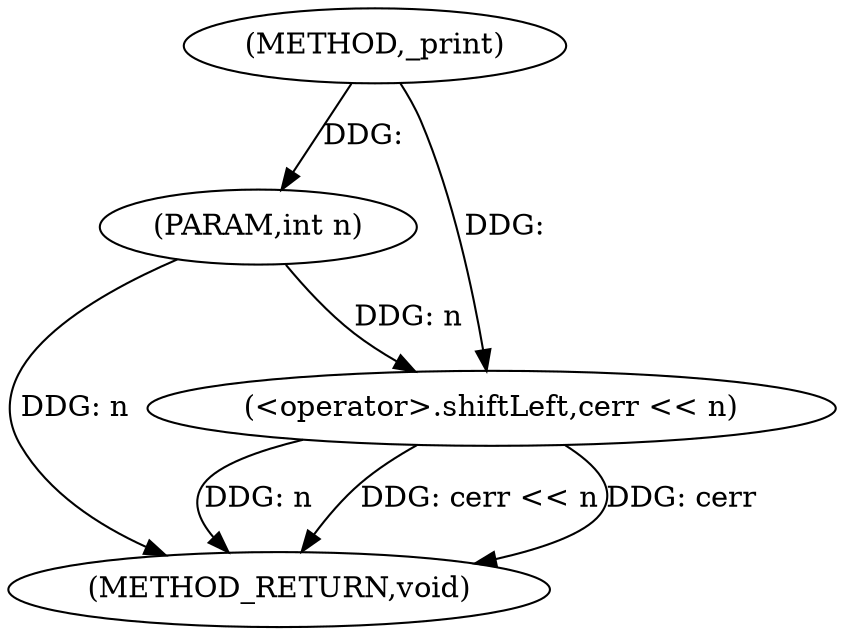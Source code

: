 digraph "_print" {  
"1000113" [label = "(METHOD,_print)" ]
"1000119" [label = "(METHOD_RETURN,void)" ]
"1000114" [label = "(PARAM,int n)" ]
"1000116" [label = "(<operator>.shiftLeft,cerr << n)" ]
  "1000114" -> "1000119"  [ label = "DDG: n"] 
  "1000116" -> "1000119"  [ label = "DDG: n"] 
  "1000116" -> "1000119"  [ label = "DDG: cerr << n"] 
  "1000116" -> "1000119"  [ label = "DDG: cerr"] 
  "1000113" -> "1000114"  [ label = "DDG: "] 
  "1000113" -> "1000116"  [ label = "DDG: "] 
  "1000114" -> "1000116"  [ label = "DDG: n"] 
}

